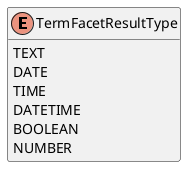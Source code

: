 @startuml

hide methods
enum TermFacetResultType {
    TEXT
    DATE
    TIME
    DATETIME
    BOOLEAN
    NUMBER
}


@enduml
